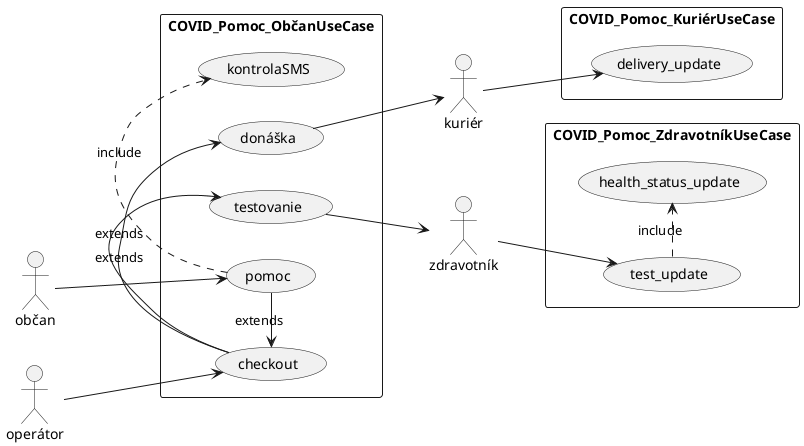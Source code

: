 @startuml
left to right direction
skinparam packageStyle rectangle
actor občan
actor operátor
actor zdravotník
actor kuriér
rectangle COVID_Pomoc_ObčanUseCase {
  operátor --> (checkout)
  občan --> (pomoc)
  (pomoc) .> (kontrolaSMS) : include
  (pomoc) -> (checkout) : extends
  (checkout) -> (donáška) : extends
  (checkout) -> (testovanie) : extends
  (donáška) --> kuriér
  (testovanie) --> zdravotník
  
}

rectangle COVID_Pomoc_ZdravotníkUseCase {
    zdravotník --> (test_update)
    
    (test_update) .> (health_status_update) : include
}

rectangle COVID_Pomoc_KuriérUseCase {
    kuriér --> (delivery_update)
}


@enduml